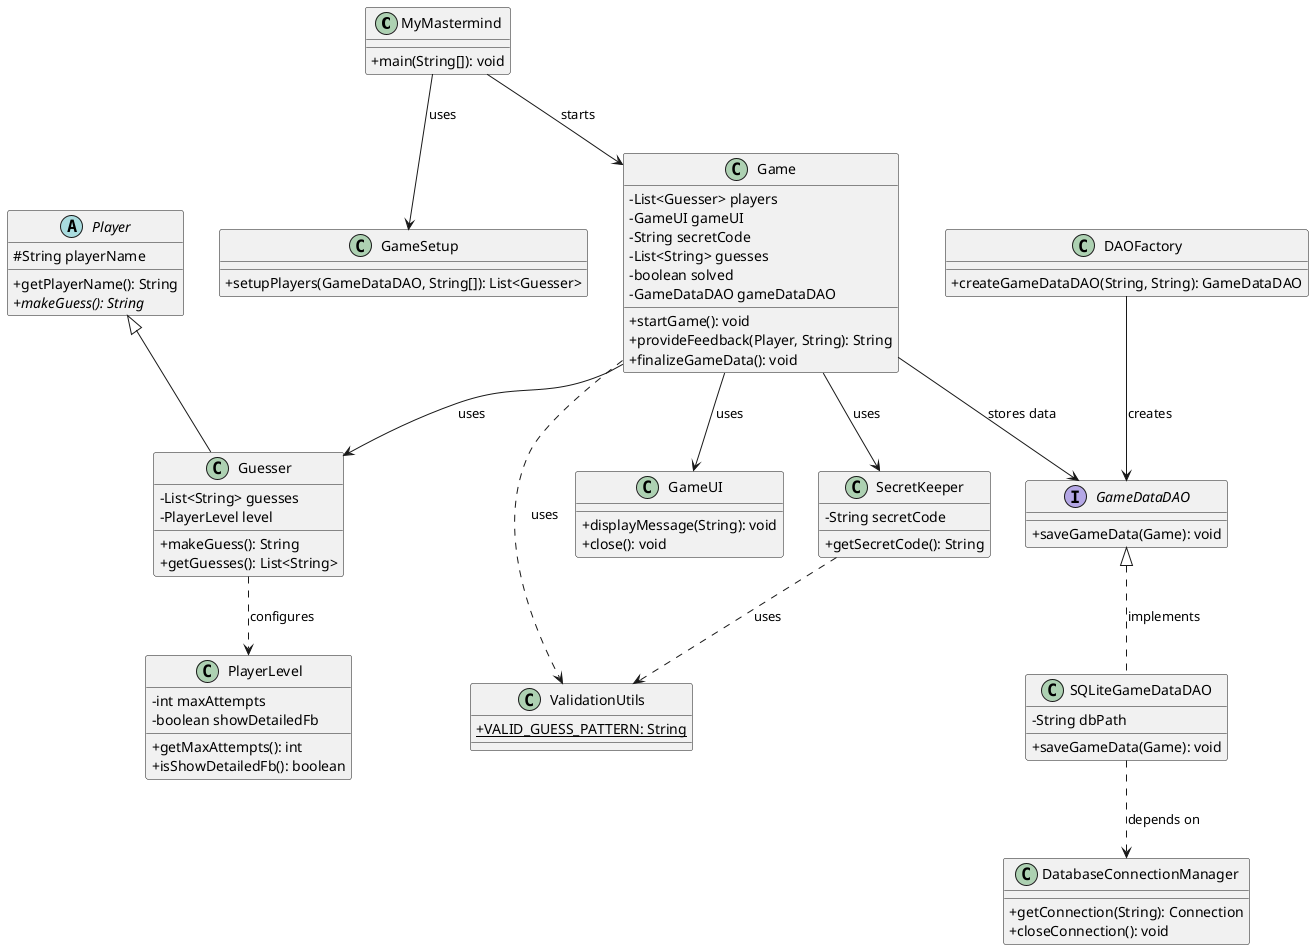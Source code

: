 @startuml
skinparam classAttributeIconSize 0

' Main Class
class MyMastermind {
    + main(String[]): void
}

' View
class GameUI {
    + displayMessage(String): void
    + close(): void
}

' Utils
class ValidationUtils {
    {static} + VALID_GUESS_PATTERN: String
}

' Models
class Game {
    - List<Guesser> players
    - GameUI gameUI
    - String secretCode
    - List<String> guesses
    - boolean solved
    - GameDataDAO gameDataDAO
    + startGame(): void
    + provideFeedback(Player, String): String
    + finalizeGameData(): void
}

abstract class Player {
    # String playerName
    + getPlayerName(): String
    {abstract} + makeGuess(): String
}

class Guesser {
    - List<String> guesses
    - PlayerLevel level
    + makeGuess(): String
    + getGuesses(): List<String>
}

class PlayerLevel {
    - int maxAttempts
    - boolean showDetailedFb
    + getMaxAttempts(): int
    + isShowDetailedFb(): boolean
}

class SecretKeeper {
    - String secretCode
    + getSecretCode(): String
}

' DAO
interface GameDataDAO {
    + saveGameData(Game): void
}

class SQLiteGameDataDAO {
    - String dbPath
    + saveGameData(Game): void
}

class DAOFactory {
    + createGameDataDAO(String, String): GameDataDAO
}

' DB Connection
class DatabaseConnectionManager {
    + getConnection(String): Connection
    + closeConnection(): void
}

' Controller
class GameSetup {
    + setupPlayers(GameDataDAO, String[]): List<Guesser>
}

' Relationships
MyMastermind --> GameSetup : uses
MyMastermind --> Game : starts
Game --> Guesser : uses
Game --> SecretKeeper : uses
Game --> GameUI : uses
Game --> GameDataDAO : stores data
Game ..> ValidationUtils : uses
SecretKeeper ..> ValidationUtils : uses
Guesser ..> PlayerLevel : configures
Player <|-- Guesser
GameDataDAO <|.. SQLiteGameDataDAO : implements
DAOFactory --> GameDataDAO : creates
SQLiteGameDataDAO ..> DatabaseConnectionManager : depends on

@enduml
